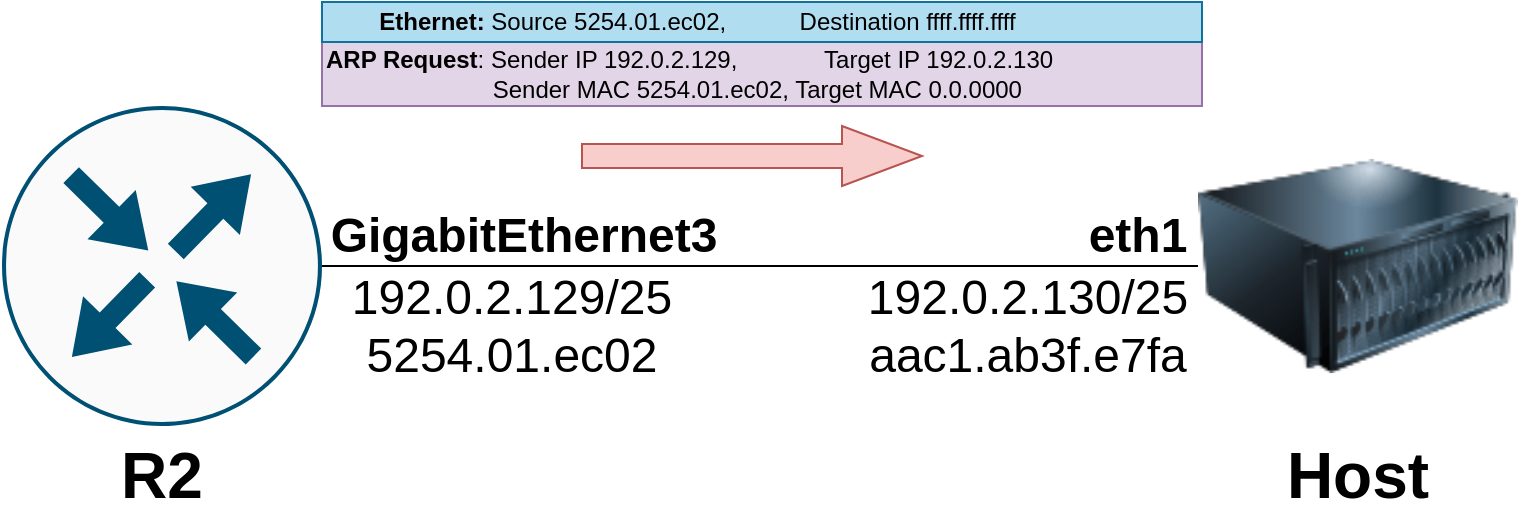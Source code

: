 <mxfile version="18.0.2" type="device"><diagram id="gkMwvEXVFvD15q9P0unt" name="Page-1"><mxGraphModel dx="780" dy="1144" grid="1" gridSize="10" guides="1" tooltips="1" connect="1" arrows="1" fold="1" page="1" pageScale="1" pageWidth="850" pageHeight="1100" math="0" shadow="0"><root><mxCell id="0"/><mxCell id="1" parent="0"/><mxCell id="rUtFMbiMm77uvTc8waQB-3" style="edgeStyle=orthogonalEdgeStyle;rounded=0;orthogonalLoop=1;jettySize=auto;html=1;exitX=1;exitY=0.5;exitDx=0;exitDy=0;exitPerimeter=0;entryX=0;entryY=0.5;entryDx=0;entryDy=0;endArrow=none;endFill=0;" parent="1" source="rUtFMbiMm77uvTc8waQB-1" target="rUtFMbiMm77uvTc8waQB-2" edge="1"><mxGeometry relative="1" as="geometry"/></mxCell><mxCell id="rUtFMbiMm77uvTc8waQB-1" value="" style="sketch=0;points=[[0.5,0,0],[1,0.5,0],[0.5,1,0],[0,0.5,0],[0.145,0.145,0],[0.856,0.145,0],[0.855,0.856,0],[0.145,0.855,0]];verticalLabelPosition=bottom;html=1;verticalAlign=top;aspect=fixed;align=center;pointerEvents=1;shape=mxgraph.cisco19.rect;prIcon=router;fillColor=#FAFAFA;strokeColor=#005073;" parent="1" vertex="1"><mxGeometry x="80" y="280" width="160" height="160" as="geometry"/></mxCell><mxCell id="rUtFMbiMm77uvTc8waQB-2" value="" style="image;html=1;image=img/lib/clip_art/computers/Server_128x128.png" parent="1" vertex="1"><mxGeometry x="678" y="280" width="160" height="160" as="geometry"/></mxCell><mxCell id="rUtFMbiMm77uvTc8waQB-4" value="&lt;font style=&quot;font-size: 32px&quot;&gt;&lt;b&gt;R2&lt;/b&gt;&lt;br&gt;&lt;/font&gt;" style="text;html=1;strokeColor=none;fillColor=none;align=center;verticalAlign=middle;whiteSpace=wrap;rounded=0;" parent="1" vertex="1"><mxGeometry x="120" y="450" width="80" height="30" as="geometry"/></mxCell><mxCell id="rUtFMbiMm77uvTc8waQB-5" value="&lt;font style=&quot;font-size: 32px&quot;&gt;&lt;b&gt;Host&lt;/b&gt;&lt;br&gt;&lt;/font&gt;" style="text;html=1;strokeColor=none;fillColor=none;align=center;verticalAlign=middle;whiteSpace=wrap;rounded=0;" parent="1" vertex="1"><mxGeometry x="713" y="450" width="90" height="30" as="geometry"/></mxCell><mxCell id="rUtFMbiMm77uvTc8waQB-6" value="&lt;font style=&quot;font-size: 24px&quot;&gt;GigabitEthernet3&lt;/font&gt;" style="text;html=1;strokeColor=none;fillColor=none;align=center;verticalAlign=middle;whiteSpace=wrap;rounded=0;fontSize=12;fontStyle=1" parent="1" vertex="1"><mxGeometry x="241" y="335" width="200" height="20" as="geometry"/></mxCell><mxCell id="rUtFMbiMm77uvTc8waQB-8" value="&lt;font style=&quot;font-size: 24px&quot;&gt;eth1&lt;/font&gt;" style="text;html=1;strokeColor=none;fillColor=none;align=center;verticalAlign=middle;whiteSpace=wrap;rounded=0;fontSize=12;fontStyle=1" parent="1" vertex="1"><mxGeometry x="623" y="330" width="50" height="30" as="geometry"/></mxCell><mxCell id="xENhbxOerLXffAawdGfM-1" value="&lt;font style=&quot;font-size: 24px&quot;&gt;192.0.2.129/25&lt;br&gt;5254.01.ec02&lt;br&gt;&lt;/font&gt;" style="text;html=1;strokeColor=none;fillColor=none;align=center;verticalAlign=middle;whiteSpace=wrap;rounded=0;fontSize=12;" parent="1" vertex="1"><mxGeometry x="250" y="360" width="170" height="60" as="geometry"/></mxCell><mxCell id="xENhbxOerLXffAawdGfM-2" value="&lt;font style=&quot;font-size: 24px&quot;&gt;192.0.2.130/25&lt;br&gt;aac1.ab3f.e7fa&lt;br&gt;&lt;/font&gt;" style="text;html=1;strokeColor=none;fillColor=none;align=center;verticalAlign=middle;whiteSpace=wrap;rounded=0;fontSize=12;" parent="1" vertex="1"><mxGeometry x="508" y="360" width="170" height="60" as="geometry"/></mxCell><mxCell id="Cx1l_bT8B-DmLu8TlAHO-4" value="" style="html=1;shadow=0;dashed=0;align=center;verticalAlign=middle;shape=mxgraph.arrows2.arrow;dy=0.6;dx=40;notch=0;fillColor=#f8cecc;strokeColor=#b85450;" parent="1" vertex="1"><mxGeometry x="370" y="290" width="170" height="30" as="geometry"/></mxCell><mxCell id="9xzTmTATsi8i7IG-pe3T-4" value="&lt;div style=&quot;&quot;&gt;&lt;b style=&quot;background-color: initial;&quot;&gt;ARP Request&lt;/b&gt;&lt;span style=&quot;background-color: initial;&quot;&gt;: Sender IP 192.0.2.129,&amp;nbsp; &amp;nbsp; &amp;nbsp; &amp;nbsp; &amp;nbsp; &amp;nbsp; &amp;nbsp;Target IP 192.0.2.130&lt;/span&gt;&lt;/div&gt;&lt;div style=&quot;&quot;&gt;&lt;span style=&quot;background-color: initial;&quot;&gt;&amp;nbsp; &amp;nbsp; &amp;nbsp; &amp;nbsp; &amp;nbsp; &amp;nbsp; &amp;nbsp; &amp;nbsp; &amp;nbsp; &amp;nbsp; &amp;nbsp; &amp;nbsp; &amp;nbsp;Sender MAC 5254.01.ec02, Target MAC 0.0.0000&lt;/span&gt;&lt;/div&gt;" style="rounded=0;whiteSpace=wrap;html=1;fillColor=#e1d5e7;strokeColor=#9673a6;align=left;" vertex="1" parent="1"><mxGeometry x="240" y="248" width="440" height="32" as="geometry"/></mxCell><mxCell id="9xzTmTATsi8i7IG-pe3T-5" value="&lt;div style=&quot;&quot;&gt;&lt;b style=&quot;background-color: initial;&quot;&gt;&amp;nbsp; &amp;nbsp; &amp;nbsp; &amp;nbsp; Ethernet:&lt;/b&gt;&lt;span style=&quot;background-color: initial;&quot;&gt; Source 5254.01.ec02,&amp;nbsp; &amp;nbsp; &amp;nbsp; &amp;nbsp; &amp;nbsp; &amp;nbsp;Destination ffff.ffff.ffff&lt;/span&gt;&lt;/div&gt;" style="rounded=0;whiteSpace=wrap;html=1;fillColor=#b1ddf0;strokeColor=#10739e;align=left;" vertex="1" parent="1"><mxGeometry x="240" y="228" width="440" height="20" as="geometry"/></mxCell></root></mxGraphModel></diagram></mxfile>